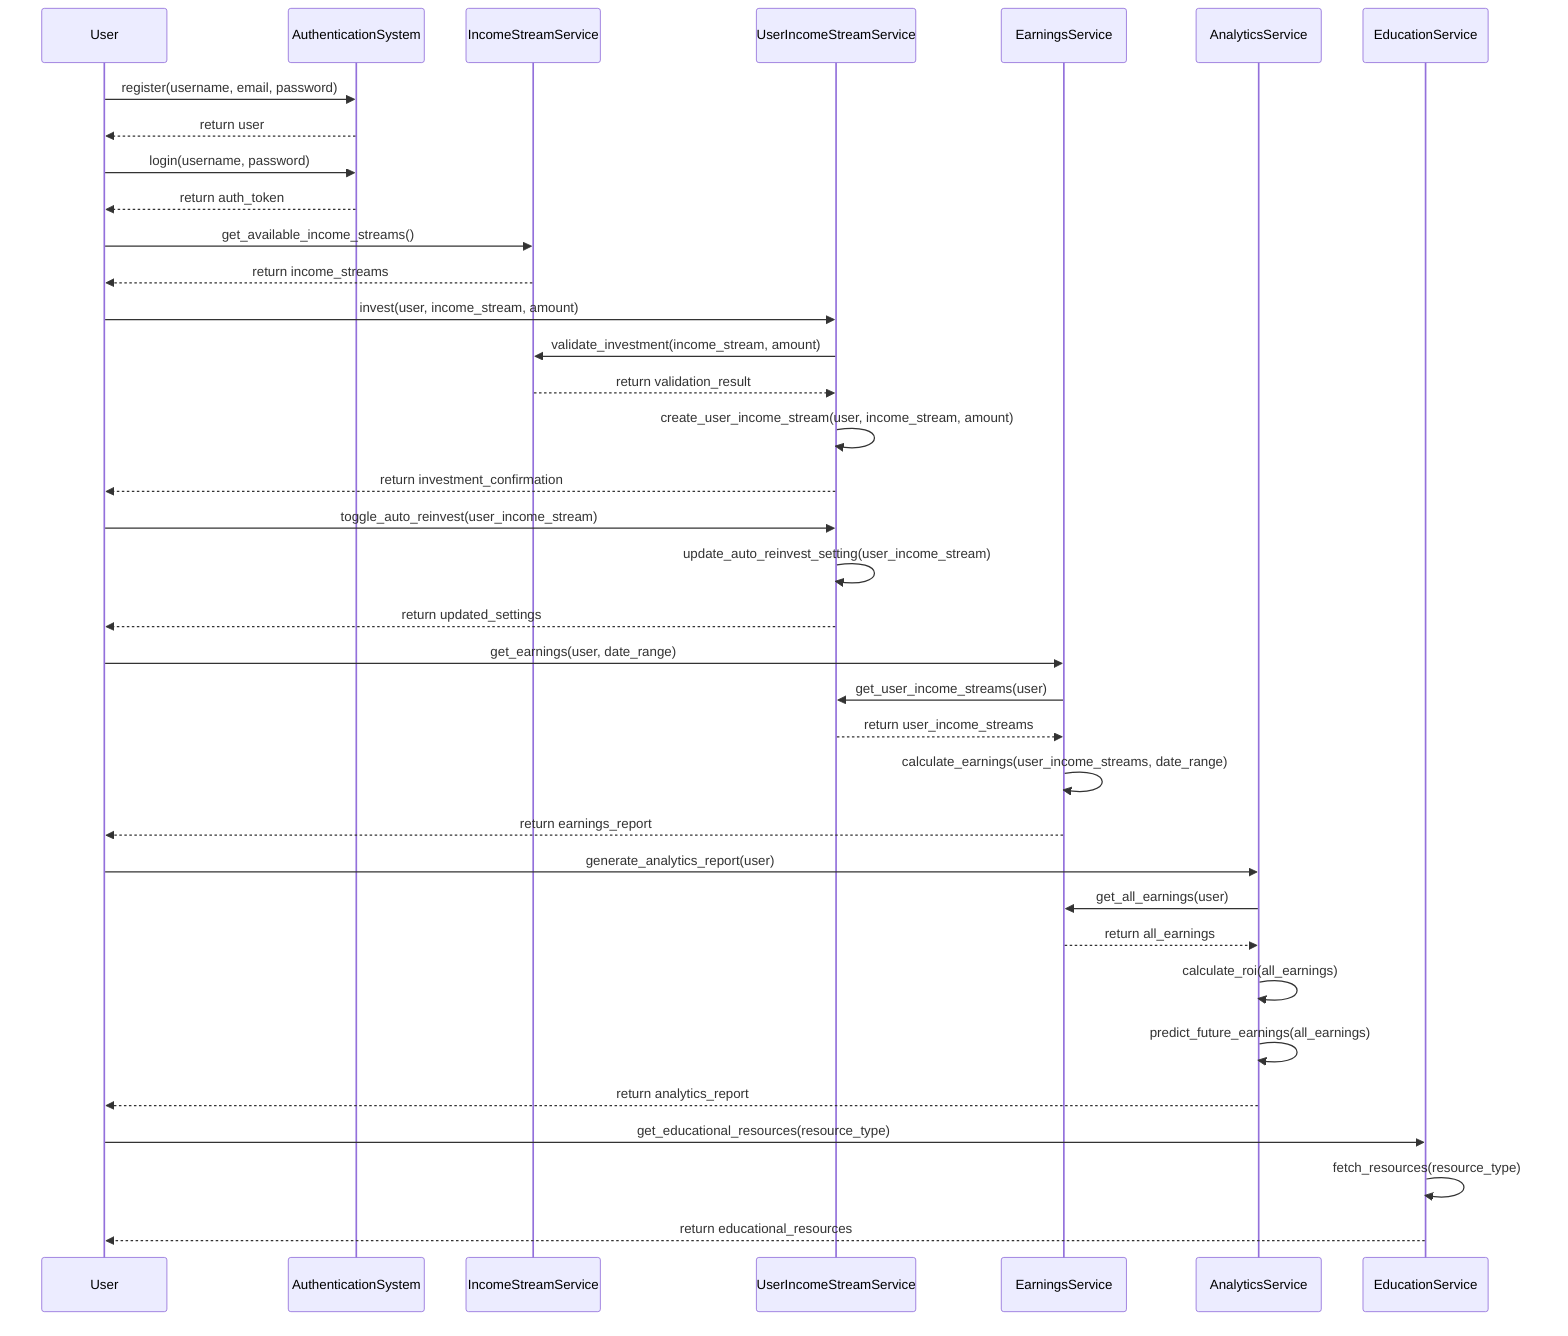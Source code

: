 sequenceDiagram
    participant U as User
    participant A as AuthenticationSystem
    participant IS as IncomeStreamService
    participant UIS as UserIncomeStreamService
    participant E as EarningsService
    participant AN as AnalyticsService
    participant ED as EducationService

    U->>A: register(username, email, password)
    A-->>U: return user

    U->>A: login(username, password)
    A-->>U: return auth_token

    U->>IS: get_available_income_streams()
    IS-->>U: return income_streams

    U->>UIS: invest(user, income_stream, amount)
    UIS->>IS: validate_investment(income_stream, amount)
    IS-->>UIS: return validation_result
    UIS->>UIS: create_user_income_stream(user, income_stream, amount)
    UIS-->>U: return investment_confirmation

    U->>UIS: toggle_auto_reinvest(user_income_stream)
    UIS->>UIS: update_auto_reinvest_setting(user_income_stream)
    UIS-->>U: return updated_settings

    U->>E: get_earnings(user, date_range)
    E->>UIS: get_user_income_streams(user)
    UIS-->>E: return user_income_streams
    E->>E: calculate_earnings(user_income_streams, date_range)
    E-->>U: return earnings_report

    U->>AN: generate_analytics_report(user)
    AN->>E: get_all_earnings(user)
    E-->>AN: return all_earnings
    AN->>AN: calculate_roi(all_earnings)
    AN->>AN: predict_future_earnings(all_earnings)
    AN-->>U: return analytics_report

    U->>ED: get_educational_resources(resource_type)
    ED->>ED: fetch_resources(resource_type)
    ED-->>U: return educational_resources
